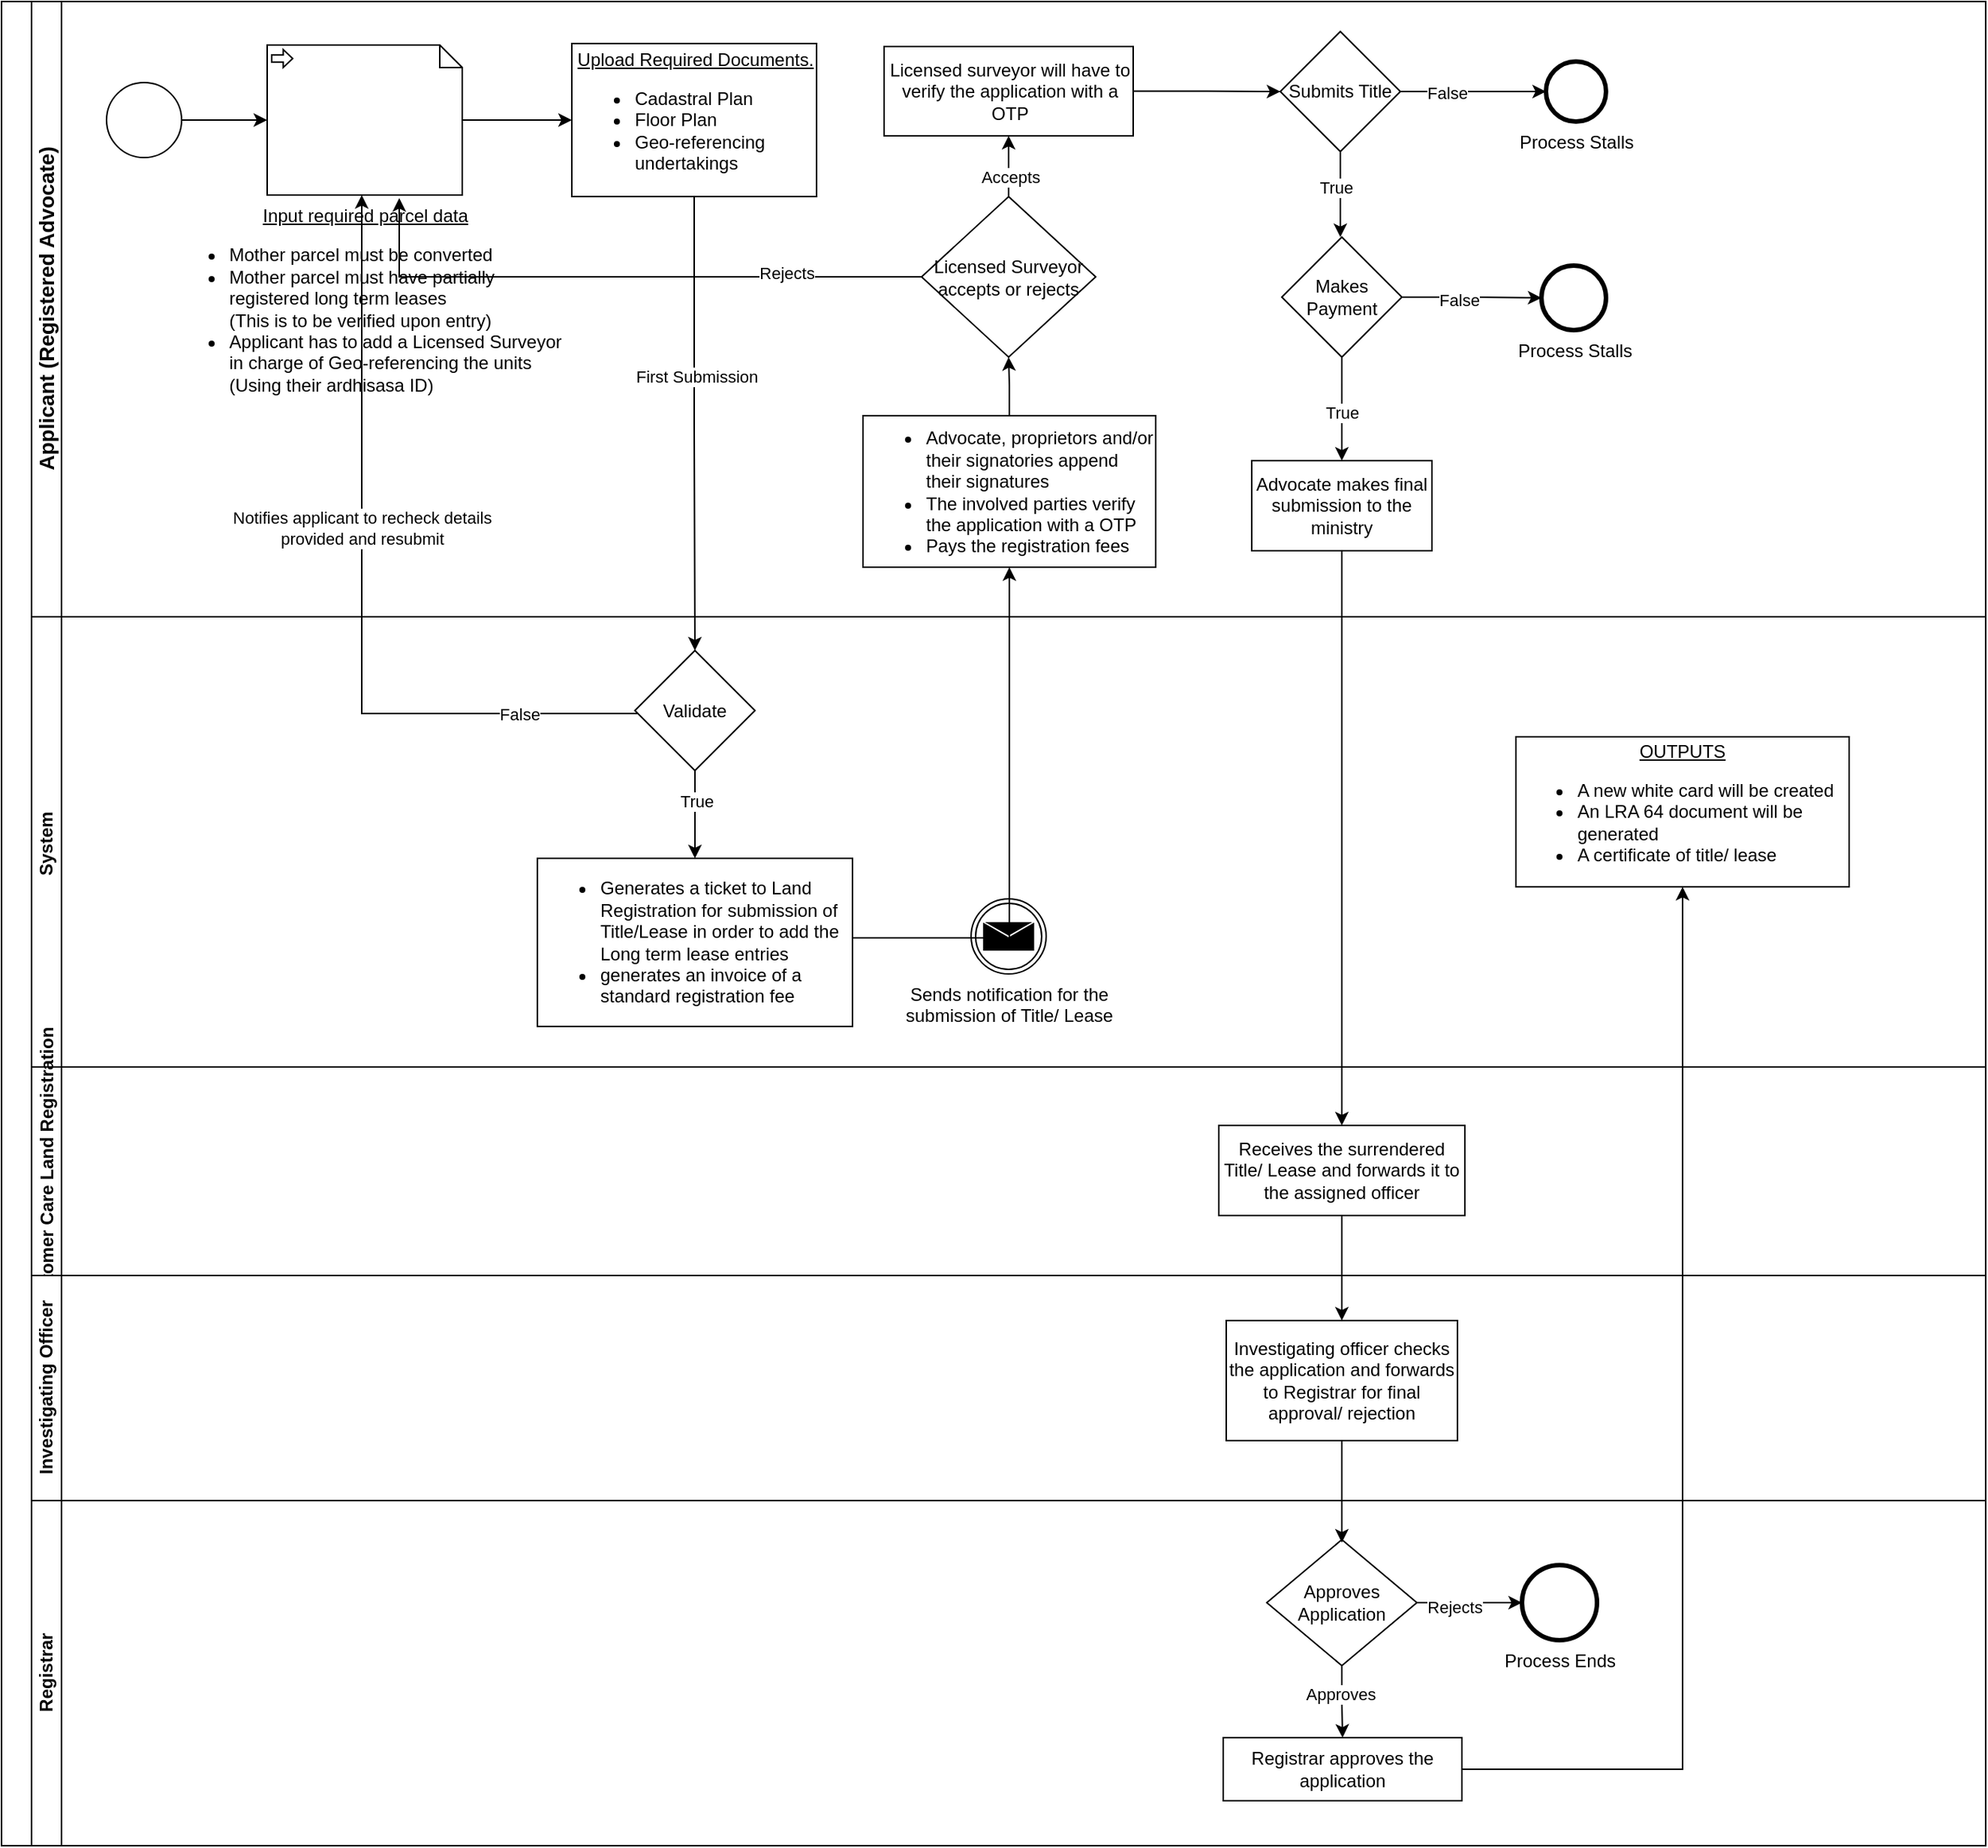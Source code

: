 <mxfile version="21.6.7" type="github">
  <diagram name="Page-1" id="zKLuLcW5GbtrUlBjLjGT">
    <mxGraphModel dx="839" dy="1934" grid="1" gridSize="10" guides="1" tooltips="1" connect="1" arrows="1" fold="1" page="1" pageScale="1" pageWidth="850" pageHeight="1100" math="0" shadow="0">
      <root>
        <mxCell id="0" />
        <mxCell id="1" parent="0" />
        <mxCell id="bkh3wVoVRuTMWUW65u7u-1" value="" style="swimlane;html=1;childLayout=stackLayout;resizeParent=1;resizeParentMax=0;horizontal=0;startSize=20;horizontalStack=0;whiteSpace=wrap;" vertex="1" parent="1">
          <mxGeometry x="38" y="-27" width="1322" height="1229" as="geometry" />
        </mxCell>
        <mxCell id="bkh3wVoVRuTMWUW65u7u-2" value="&lt;font style=&quot;font-size: 14px;&quot;&gt;Applicant (Registered Advocate)&lt;/font&gt;" style="swimlane;html=1;startSize=20;horizontal=0;" vertex="1" parent="bkh3wVoVRuTMWUW65u7u-1">
          <mxGeometry x="20" width="1302" height="410" as="geometry" />
        </mxCell>
        <mxCell id="bkh3wVoVRuTMWUW65u7u-3" value="" style="edgeStyle=orthogonalEdgeStyle;rounded=0;orthogonalLoop=1;jettySize=auto;html=1;entryX=0;entryY=0.5;entryDx=0;entryDy=0;entryPerimeter=0;" edge="1" parent="bkh3wVoVRuTMWUW65u7u-2" source="bkh3wVoVRuTMWUW65u7u-4" target="bkh3wVoVRuTMWUW65u7u-7">
          <mxGeometry relative="1" as="geometry">
            <mxPoint x="160" y="55" as="targetPoint" />
          </mxGeometry>
        </mxCell>
        <mxCell id="bkh3wVoVRuTMWUW65u7u-4" value="" style="points=[[0.145,0.145,0],[0.5,0,0],[0.855,0.145,0],[1,0.5,0],[0.855,0.855,0],[0.5,1,0],[0.145,0.855,0],[0,0.5,0]];shape=mxgraph.bpmn.event;html=1;verticalLabelPosition=bottom;labelBackgroundColor=#ffffff;verticalAlign=top;align=center;perimeter=ellipsePerimeter;outlineConnect=0;aspect=fixed;outline=standard;symbol=general;" vertex="1" parent="bkh3wVoVRuTMWUW65u7u-2">
          <mxGeometry x="50" y="54" width="50" height="50" as="geometry" />
        </mxCell>
        <mxCell id="bkh3wVoVRuTMWUW65u7u-5" value="&lt;div style=&quot;text-align: center;&quot;&gt;&lt;span style=&quot;background-color: initial;&quot;&gt;&lt;u&gt;Upload Required Documents.&lt;/u&gt;&lt;/span&gt;&lt;/div&gt;&lt;div style=&quot;&quot;&gt;&lt;ul&gt;&lt;li&gt;&lt;span style=&quot;background-color: initial;&quot;&gt;Cadastral Plan&lt;/span&gt;&lt;/li&gt;&lt;li&gt;&lt;span style=&quot;background-color: initial;&quot;&gt;Floor Plan&lt;/span&gt;&lt;/li&gt;&lt;li&gt;&lt;span style=&quot;background-color: initial;&quot;&gt;Geo-referencing undertakings&lt;/span&gt;&lt;/li&gt;&lt;/ul&gt;&lt;/div&gt;" style="whiteSpace=wrap;html=1;align=left;" vertex="1" parent="bkh3wVoVRuTMWUW65u7u-2">
          <mxGeometry x="360" y="28" width="163" height="102" as="geometry" />
        </mxCell>
        <mxCell id="bkh3wVoVRuTMWUW65u7u-6" value="" style="edgeStyle=orthogonalEdgeStyle;rounded=0;orthogonalLoop=1;jettySize=auto;html=1;" edge="1" parent="bkh3wVoVRuTMWUW65u7u-2" source="bkh3wVoVRuTMWUW65u7u-7" target="bkh3wVoVRuTMWUW65u7u-5">
          <mxGeometry relative="1" as="geometry" />
        </mxCell>
        <mxCell id="bkh3wVoVRuTMWUW65u7u-7" value="&lt;u&gt;Input required parcel data&lt;/u&gt;&lt;br&gt;&lt;ul style=&quot;&quot;&gt;&lt;li style=&quot;text-align: left;&quot;&gt;Mother parcel must be converted&lt;/li&gt;&lt;li style=&quot;text-align: left;&quot;&gt;Mother parcel must have partially&lt;br&gt;registered long term leases&lt;br&gt;(This is to be verified upon entry)&lt;/li&gt;&lt;li style=&quot;text-align: left;&quot;&gt;Applicant has to add a Licensed Surveyor&lt;br&gt;in charge of Geo-referencing the units&lt;br&gt;(Using their ardhisasa ID)&lt;/li&gt;&lt;/ul&gt;" style="shape=mxgraph.bpmn.data;labelPosition=center;verticalLabelPosition=bottom;align=center;verticalAlign=top;size=15;html=1;bpmnTransferType=input;" vertex="1" parent="bkh3wVoVRuTMWUW65u7u-2">
          <mxGeometry x="157" y="29" width="130" height="100" as="geometry" />
        </mxCell>
        <mxCell id="bkh3wVoVRuTMWUW65u7u-106" value="" style="edgeStyle=orthogonalEdgeStyle;rounded=0;orthogonalLoop=1;jettySize=auto;html=1;" edge="1" parent="bkh3wVoVRuTMWUW65u7u-2" source="bkh3wVoVRuTMWUW65u7u-10" target="bkh3wVoVRuTMWUW65u7u-11">
          <mxGeometry relative="1" as="geometry" />
        </mxCell>
        <mxCell id="bkh3wVoVRuTMWUW65u7u-110" value="False" style="edgeLabel;html=1;align=center;verticalAlign=middle;resizable=0;points=[];" vertex="1" connectable="0" parent="bkh3wVoVRuTMWUW65u7u-106">
          <mxGeometry x="-0.372" y="-1" relative="1" as="geometry">
            <mxPoint as="offset" />
          </mxGeometry>
        </mxCell>
        <mxCell id="bkh3wVoVRuTMWUW65u7u-112" value="" style="edgeStyle=orthogonalEdgeStyle;rounded=0;orthogonalLoop=1;jettySize=auto;html=1;" edge="1" parent="bkh3wVoVRuTMWUW65u7u-2" source="bkh3wVoVRuTMWUW65u7u-10">
          <mxGeometry relative="1" as="geometry">
            <mxPoint x="872" y="157" as="targetPoint" />
          </mxGeometry>
        </mxCell>
        <mxCell id="bkh3wVoVRuTMWUW65u7u-113" value="True" style="edgeLabel;html=1;align=center;verticalAlign=middle;resizable=0;points=[];" vertex="1" connectable="0" parent="bkh3wVoVRuTMWUW65u7u-112">
          <mxGeometry x="-0.178" y="-3" relative="1" as="geometry">
            <mxPoint as="offset" />
          </mxGeometry>
        </mxCell>
        <mxCell id="bkh3wVoVRuTMWUW65u7u-10" value="Submits Title" style="rhombus;whiteSpace=wrap;html=1;align=center;" vertex="1" parent="bkh3wVoVRuTMWUW65u7u-2">
          <mxGeometry x="832" y="20" width="80" height="80" as="geometry" />
        </mxCell>
        <mxCell id="bkh3wVoVRuTMWUW65u7u-11" value="Process Stalls" style="points=[[0.145,0.145,0],[0.5,0,0],[0.855,0.145,0],[1,0.5,0],[0.855,0.855,0],[0.5,1,0],[0.145,0.855,0],[0,0.5,0]];shape=mxgraph.bpmn.event;html=1;verticalLabelPosition=bottom;labelBackgroundColor=#ffffff;verticalAlign=top;align=center;perimeter=ellipsePerimeter;outlineConnect=0;aspect=fixed;outline=end;symbol=terminate2;" vertex="1" parent="bkh3wVoVRuTMWUW65u7u-2">
          <mxGeometry x="1009" y="40" width="40" height="40" as="geometry" />
        </mxCell>
        <mxCell id="bkh3wVoVRuTMWUW65u7u-12" value="Process Stalls" style="points=[[0.145,0.145,0],[0.5,0,0],[0.855,0.145,0],[1,0.5,0],[0.855,0.855,0],[0.5,1,0],[0.145,0.855,0],[0,0.5,0]];shape=mxgraph.bpmn.event;html=1;verticalLabelPosition=bottom;labelBackgroundColor=#ffffff;verticalAlign=top;align=center;perimeter=ellipsePerimeter;outlineConnect=0;aspect=fixed;outline=end;symbol=terminate2;" vertex="1" parent="bkh3wVoVRuTMWUW65u7u-2">
          <mxGeometry x="1006" y="176" width="43" height="43" as="geometry" />
        </mxCell>
        <mxCell id="bkh3wVoVRuTMWUW65u7u-53" value="" style="edgeStyle=orthogonalEdgeStyle;rounded=0;orthogonalLoop=1;jettySize=auto;html=1;exitX=0;exitY=0.5;exitDx=0;exitDy=0;" edge="1" parent="bkh3wVoVRuTMWUW65u7u-2">
          <mxGeometry relative="1" as="geometry">
            <mxPoint x="220" y="129" as="targetPoint" />
            <Array as="points">
              <mxPoint x="220" y="475" />
            </Array>
            <mxPoint x="432" y="474.5" as="sourcePoint" />
          </mxGeometry>
        </mxCell>
        <mxCell id="bkh3wVoVRuTMWUW65u7u-54" value="False" style="edgeLabel;html=1;align=center;verticalAlign=middle;resizable=0;points=[];" vertex="1" connectable="0" parent="bkh3wVoVRuTMWUW65u7u-53">
          <mxGeometry x="-0.617" y="-1" relative="1" as="geometry">
            <mxPoint y="1" as="offset" />
          </mxGeometry>
        </mxCell>
        <mxCell id="bkh3wVoVRuTMWUW65u7u-55" value="Notifies applicant to recheck details&lt;br&gt;provided and resubmit" style="edgeLabel;html=1;align=center;verticalAlign=middle;resizable=0;points=[];" vertex="1" connectable="0" parent="bkh3wVoVRuTMWUW65u7u-53">
          <mxGeometry x="0.206" relative="1" as="geometry">
            <mxPoint as="offset" />
          </mxGeometry>
        </mxCell>
        <mxCell id="bkh3wVoVRuTMWUW65u7u-101" value="" style="edgeStyle=orthogonalEdgeStyle;rounded=0;orthogonalLoop=1;jettySize=auto;html=1;entryX=0.677;entryY=1.02;entryDx=0;entryDy=0;entryPerimeter=0;" edge="1" parent="bkh3wVoVRuTMWUW65u7u-2" source="bkh3wVoVRuTMWUW65u7u-95" target="bkh3wVoVRuTMWUW65u7u-7">
          <mxGeometry relative="1" as="geometry">
            <mxPoint x="514" y="227" as="targetPoint" />
          </mxGeometry>
        </mxCell>
        <mxCell id="bkh3wVoVRuTMWUW65u7u-102" value="Rejects" style="edgeLabel;html=1;align=center;verticalAlign=middle;resizable=0;points=[];" vertex="1" connectable="0" parent="bkh3wVoVRuTMWUW65u7u-101">
          <mxGeometry x="-0.548" y="-3" relative="1" as="geometry">
            <mxPoint as="offset" />
          </mxGeometry>
        </mxCell>
        <mxCell id="bkh3wVoVRuTMWUW65u7u-104" value="" style="edgeStyle=orthogonalEdgeStyle;rounded=0;orthogonalLoop=1;jettySize=auto;html=1;" edge="1" parent="bkh3wVoVRuTMWUW65u7u-2" source="bkh3wVoVRuTMWUW65u7u-95" target="bkh3wVoVRuTMWUW65u7u-103">
          <mxGeometry relative="1" as="geometry" />
        </mxCell>
        <mxCell id="bkh3wVoVRuTMWUW65u7u-109" value="Accepts" style="edgeLabel;html=1;align=center;verticalAlign=middle;resizable=0;points=[];" vertex="1" connectable="0" parent="bkh3wVoVRuTMWUW65u7u-104">
          <mxGeometry x="-0.355" y="-1" relative="1" as="geometry">
            <mxPoint as="offset" />
          </mxGeometry>
        </mxCell>
        <mxCell id="bkh3wVoVRuTMWUW65u7u-95" value="Licensed Surveyor&lt;br&gt;accepts or rejects" style="rhombus;whiteSpace=wrap;html=1;" vertex="1" parent="bkh3wVoVRuTMWUW65u7u-2">
          <mxGeometry x="593" y="130" width="116" height="107" as="geometry" />
        </mxCell>
        <mxCell id="bkh3wVoVRuTMWUW65u7u-105" value="" style="edgeStyle=orthogonalEdgeStyle;rounded=0;orthogonalLoop=1;jettySize=auto;html=1;" edge="1" parent="bkh3wVoVRuTMWUW65u7u-2" source="bkh3wVoVRuTMWUW65u7u-103" target="bkh3wVoVRuTMWUW65u7u-10">
          <mxGeometry relative="1" as="geometry" />
        </mxCell>
        <mxCell id="bkh3wVoVRuTMWUW65u7u-103" value="&lt;div style=&quot;text-align: center;&quot;&gt;&lt;span style=&quot;background-color: initial;&quot;&gt;Licensed surveyor will have to verify the application with a OTP&lt;/span&gt;&lt;/div&gt;" style="whiteSpace=wrap;html=1;align=left;" vertex="1" parent="bkh3wVoVRuTMWUW65u7u-2">
          <mxGeometry x="568" y="30" width="166" height="59.5" as="geometry" />
        </mxCell>
        <mxCell id="bkh3wVoVRuTMWUW65u7u-111" value="Advocate makes final submission to the ministry" style="whiteSpace=wrap;html=1;" vertex="1" parent="bkh3wVoVRuTMWUW65u7u-2">
          <mxGeometry x="813" y="306" width="120" height="60" as="geometry" />
        </mxCell>
        <mxCell id="bkh3wVoVRuTMWUW65u7u-121" value="" style="edgeStyle=orthogonalEdgeStyle;rounded=0;orthogonalLoop=1;jettySize=auto;html=1;" edge="1" parent="bkh3wVoVRuTMWUW65u7u-2" source="bkh3wVoVRuTMWUW65u7u-120" target="bkh3wVoVRuTMWUW65u7u-111">
          <mxGeometry relative="1" as="geometry" />
        </mxCell>
        <mxCell id="bkh3wVoVRuTMWUW65u7u-124" value="True" style="edgeLabel;html=1;align=center;verticalAlign=middle;resizable=0;points=[];" vertex="1" connectable="0" parent="bkh3wVoVRuTMWUW65u7u-121">
          <mxGeometry x="0.061" relative="1" as="geometry">
            <mxPoint as="offset" />
          </mxGeometry>
        </mxCell>
        <mxCell id="bkh3wVoVRuTMWUW65u7u-122" value="" style="edgeStyle=orthogonalEdgeStyle;rounded=0;orthogonalLoop=1;jettySize=auto;html=1;" edge="1" parent="bkh3wVoVRuTMWUW65u7u-2" source="bkh3wVoVRuTMWUW65u7u-120" target="bkh3wVoVRuTMWUW65u7u-12">
          <mxGeometry relative="1" as="geometry" />
        </mxCell>
        <mxCell id="bkh3wVoVRuTMWUW65u7u-123" value="False" style="edgeLabel;html=1;align=center;verticalAlign=middle;resizable=0;points=[];" vertex="1" connectable="0" parent="bkh3wVoVRuTMWUW65u7u-122">
          <mxGeometry x="-0.187" y="-2" relative="1" as="geometry">
            <mxPoint as="offset" />
          </mxGeometry>
        </mxCell>
        <mxCell id="bkh3wVoVRuTMWUW65u7u-120" value="Makes Payment" style="rhombus;whiteSpace=wrap;html=1;" vertex="1" parent="bkh3wVoVRuTMWUW65u7u-2">
          <mxGeometry x="833" y="157" width="80" height="80" as="geometry" />
        </mxCell>
        <mxCell id="bkh3wVoVRuTMWUW65u7u-19" value="System&amp;nbsp;" style="swimlane;html=1;startSize=20;horizontal=0;" vertex="1" parent="bkh3wVoVRuTMWUW65u7u-1">
          <mxGeometry x="20" y="410" width="1302" height="300" as="geometry" />
        </mxCell>
        <mxCell id="bkh3wVoVRuTMWUW65u7u-20" value="Validate" style="rhombus;whiteSpace=wrap;html=1;align=center;" vertex="1" parent="bkh3wVoVRuTMWUW65u7u-19">
          <mxGeometry x="402" y="22.5" width="80" height="80" as="geometry" />
        </mxCell>
        <mxCell id="bkh3wVoVRuTMWUW65u7u-21" value="&lt;ul&gt;&lt;li&gt;Generates a ticket to Land Registration for submission of Title/Lease in order to add the Long term lease entries&lt;/li&gt;&lt;li&gt;generates an invoice of a standard registration fee&lt;/li&gt;&lt;/ul&gt;" style="whiteSpace=wrap;html=1;align=left;" vertex="1" parent="bkh3wVoVRuTMWUW65u7u-19">
          <mxGeometry x="337" y="161" width="210" height="112" as="geometry" />
        </mxCell>
        <mxCell id="bkh3wVoVRuTMWUW65u7u-22" value="" style="edgeStyle=orthogonalEdgeStyle;rounded=0;orthogonalLoop=1;jettySize=auto;html=1;" edge="1" parent="bkh3wVoVRuTMWUW65u7u-19" source="bkh3wVoVRuTMWUW65u7u-20" target="bkh3wVoVRuTMWUW65u7u-21">
          <mxGeometry relative="1" as="geometry" />
        </mxCell>
        <mxCell id="bkh3wVoVRuTMWUW65u7u-23" value="True" style="edgeLabel;html=1;align=center;verticalAlign=middle;resizable=0;points=[];" vertex="1" connectable="0" parent="bkh3wVoVRuTMWUW65u7u-22">
          <mxGeometry x="-0.298" y="1" relative="1" as="geometry">
            <mxPoint as="offset" />
          </mxGeometry>
        </mxCell>
        <mxCell id="bkh3wVoVRuTMWUW65u7u-24" value="Sends notification for the&lt;br&gt;submission of Title/ Lease" style="points=[[0.145,0.145,0],[0.5,0,0],[0.855,0.145,0],[1,0.5,0],[0.855,0.855,0],[0.5,1,0],[0.145,0.855,0],[0,0.5,0]];shape=mxgraph.bpmn.event;html=1;verticalLabelPosition=bottom;labelBackgroundColor=#ffffff;verticalAlign=top;align=center;perimeter=ellipsePerimeter;outlineConnect=0;aspect=fixed;outline=throwing;symbol=message;" vertex="1" parent="bkh3wVoVRuTMWUW65u7u-19">
          <mxGeometry x="626" y="188" width="50" height="50" as="geometry" />
        </mxCell>
        <mxCell id="bkh3wVoVRuTMWUW65u7u-130" value="&lt;div style=&quot;&quot;&gt;&lt;u style=&quot;background-color: initial;&quot;&gt;OUTPUTS&lt;/u&gt;&lt;/div&gt;&lt;ul style=&quot;&quot;&gt;&lt;li style=&quot;text-align: left;&quot;&gt;A new white card will be created&lt;/li&gt;&lt;li style=&quot;text-align: left;&quot;&gt;An LRA 64 document will be generated&lt;/li&gt;&lt;li style=&quot;text-align: left;&quot;&gt;A certificate of title/ lease&lt;/li&gt;&lt;/ul&gt;" style="whiteSpace=wrap;html=1;align=center;" vertex="1" parent="bkh3wVoVRuTMWUW65u7u-19">
          <mxGeometry x="989" y="80" width="222" height="100" as="geometry" />
        </mxCell>
        <mxCell id="bkh3wVoVRuTMWUW65u7u-32" value="Customer Care Land Registration" style="swimlane;html=1;startSize=20;horizontal=0;" vertex="1" parent="bkh3wVoVRuTMWUW65u7u-1">
          <mxGeometry x="20" y="710" width="1302" height="139" as="geometry" />
        </mxCell>
        <mxCell id="bkh3wVoVRuTMWUW65u7u-34" value="Receives the surrendered Title/ Lease and forwards it to the assigned officer" style="whiteSpace=wrap;html=1;" vertex="1" parent="bkh3wVoVRuTMWUW65u7u-32">
          <mxGeometry x="791" y="39" width="164" height="60" as="geometry" />
        </mxCell>
        <mxCell id="bkh3wVoVRuTMWUW65u7u-51" value="" style="edgeStyle=orthogonalEdgeStyle;rounded=0;orthogonalLoop=1;jettySize=auto;html=1;" edge="1" parent="bkh3wVoVRuTMWUW65u7u-1" source="bkh3wVoVRuTMWUW65u7u-5" target="bkh3wVoVRuTMWUW65u7u-20">
          <mxGeometry relative="1" as="geometry" />
        </mxCell>
        <mxCell id="bkh3wVoVRuTMWUW65u7u-52" value="First Submission" style="edgeLabel;html=1;align=center;verticalAlign=middle;resizable=0;points=[];" vertex="1" connectable="0" parent="bkh3wVoVRuTMWUW65u7u-51">
          <mxGeometry x="-0.209" y="1" relative="1" as="geometry">
            <mxPoint as="offset" />
          </mxGeometry>
        </mxCell>
        <mxCell id="bkh3wVoVRuTMWUW65u7u-80" value="Investigating Officer" style="swimlane;html=1;startSize=20;horizontal=0;" vertex="1" parent="bkh3wVoVRuTMWUW65u7u-1">
          <mxGeometry x="20" y="849" width="1302" height="150" as="geometry" />
        </mxCell>
        <mxCell id="bkh3wVoVRuTMWUW65u7u-81" value="Investigating officer checks the application and forwards to Registrar for final approval/ rejection" style="whiteSpace=wrap;html=1;" vertex="1" parent="bkh3wVoVRuTMWUW65u7u-80">
          <mxGeometry x="796" y="30" width="154" height="80" as="geometry" />
        </mxCell>
        <mxCell id="bkh3wVoVRuTMWUW65u7u-82" value="Registrar" style="swimlane;html=1;startSize=20;horizontal=0;" vertex="1" parent="bkh3wVoVRuTMWUW65u7u-1">
          <mxGeometry x="20" y="999" width="1302" height="230" as="geometry" />
        </mxCell>
        <mxCell id="bkh3wVoVRuTMWUW65u7u-83" value="Registrar approves the application" style="whiteSpace=wrap;html=1;" vertex="1" parent="bkh3wVoVRuTMWUW65u7u-82">
          <mxGeometry x="794" y="158" width="159" height="42" as="geometry" />
        </mxCell>
        <mxCell id="bkh3wVoVRuTMWUW65u7u-38" value="Process Ends" style="points=[[0.145,0.145,0],[0.5,0,0],[0.855,0.145,0],[1,0.5,0],[0.855,0.855,0],[0.5,1,0],[0.145,0.855,0],[0,0.5,0]];shape=mxgraph.bpmn.event;html=1;verticalLabelPosition=bottom;labelBackgroundColor=#ffffff;verticalAlign=top;align=center;perimeter=ellipsePerimeter;outlineConnect=0;aspect=fixed;outline=end;symbol=terminate2;" vertex="1" parent="bkh3wVoVRuTMWUW65u7u-82">
          <mxGeometry x="993" y="43" width="50" height="50" as="geometry" />
        </mxCell>
        <mxCell id="bkh3wVoVRuTMWUW65u7u-126" value="" style="edgeStyle=orthogonalEdgeStyle;rounded=0;orthogonalLoop=1;jettySize=auto;html=1;" edge="1" parent="bkh3wVoVRuTMWUW65u7u-82" source="bkh3wVoVRuTMWUW65u7u-125" target="bkh3wVoVRuTMWUW65u7u-83">
          <mxGeometry relative="1" as="geometry" />
        </mxCell>
        <mxCell id="bkh3wVoVRuTMWUW65u7u-128" value="Approves" style="edgeLabel;html=1;align=center;verticalAlign=middle;resizable=0;points=[];" vertex="1" connectable="0" parent="bkh3wVoVRuTMWUW65u7u-126">
          <mxGeometry x="-0.216" y="-1" relative="1" as="geometry">
            <mxPoint as="offset" />
          </mxGeometry>
        </mxCell>
        <mxCell id="bkh3wVoVRuTMWUW65u7u-127" value="" style="edgeStyle=orthogonalEdgeStyle;rounded=0;orthogonalLoop=1;jettySize=auto;html=1;" edge="1" parent="bkh3wVoVRuTMWUW65u7u-82" source="bkh3wVoVRuTMWUW65u7u-125" target="bkh3wVoVRuTMWUW65u7u-38">
          <mxGeometry relative="1" as="geometry" />
        </mxCell>
        <mxCell id="bkh3wVoVRuTMWUW65u7u-129" value="Rejects" style="edgeLabel;html=1;align=center;verticalAlign=middle;resizable=0;points=[];" vertex="1" connectable="0" parent="bkh3wVoVRuTMWUW65u7u-127">
          <mxGeometry x="-0.286" y="-3" relative="1" as="geometry">
            <mxPoint as="offset" />
          </mxGeometry>
        </mxCell>
        <mxCell id="bkh3wVoVRuTMWUW65u7u-125" value="Approves Application" style="rhombus;whiteSpace=wrap;html=1;" vertex="1" parent="bkh3wVoVRuTMWUW65u7u-82">
          <mxGeometry x="823" y="26" width="100" height="84" as="geometry" />
        </mxCell>
        <mxCell id="bkh3wVoVRuTMWUW65u7u-89" value="" style="edgeStyle=orthogonalEdgeStyle;rounded=0;orthogonalLoop=1;jettySize=auto;html=1;" edge="1" parent="bkh3wVoVRuTMWUW65u7u-1" source="bkh3wVoVRuTMWUW65u7u-81">
          <mxGeometry relative="1" as="geometry">
            <mxPoint x="893" y="1027" as="targetPoint" />
          </mxGeometry>
        </mxCell>
        <mxCell id="bkh3wVoVRuTMWUW65u7u-115" value="" style="edgeStyle=orthogonalEdgeStyle;rounded=0;orthogonalLoop=1;jettySize=auto;html=1;entryX=0.5;entryY=0;entryDx=0;entryDy=0;" edge="1" parent="bkh3wVoVRuTMWUW65u7u-1" source="bkh3wVoVRuTMWUW65u7u-111" target="bkh3wVoVRuTMWUW65u7u-34">
          <mxGeometry relative="1" as="geometry">
            <mxPoint x="893" y="672" as="targetPoint" />
          </mxGeometry>
        </mxCell>
        <mxCell id="bkh3wVoVRuTMWUW65u7u-119" value="" style="edgeStyle=orthogonalEdgeStyle;rounded=0;orthogonalLoop=1;jettySize=auto;html=1;" edge="1" parent="bkh3wVoVRuTMWUW65u7u-1" source="bkh3wVoVRuTMWUW65u7u-34" target="bkh3wVoVRuTMWUW65u7u-81">
          <mxGeometry relative="1" as="geometry" />
        </mxCell>
        <mxCell id="bkh3wVoVRuTMWUW65u7u-131" value="" style="edgeStyle=orthogonalEdgeStyle;rounded=0;orthogonalLoop=1;jettySize=auto;html=1;" edge="1" parent="bkh3wVoVRuTMWUW65u7u-1" source="bkh3wVoVRuTMWUW65u7u-83" target="bkh3wVoVRuTMWUW65u7u-130">
          <mxGeometry relative="1" as="geometry" />
        </mxCell>
        <mxCell id="bkh3wVoVRuTMWUW65u7u-96" value="" style="edgeStyle=orthogonalEdgeStyle;rounded=0;orthogonalLoop=1;jettySize=auto;html=1;" edge="1" parent="1" source="bkh3wVoVRuTMWUW65u7u-92" target="bkh3wVoVRuTMWUW65u7u-95">
          <mxGeometry relative="1" as="geometry" />
        </mxCell>
        <mxCell id="bkh3wVoVRuTMWUW65u7u-92" value="&lt;ul&gt;&lt;li&gt;Advocate, proprietors and/or their signatories append their signatures&lt;/li&gt;&lt;li&gt;The involved parties verify the application with a OTP&lt;/li&gt;&lt;li&gt;Pays the registration fees&lt;/li&gt;&lt;/ul&gt;" style="whiteSpace=wrap;html=1;align=left;" vertex="1" parent="1">
          <mxGeometry x="612" y="249" width="195" height="101" as="geometry" />
        </mxCell>
        <mxCell id="bkh3wVoVRuTMWUW65u7u-58" value="" style="edgeStyle=orthogonalEdgeStyle;rounded=0;orthogonalLoop=1;jettySize=auto;html=1;exitX=1;exitY=0.5;exitDx=0;exitDy=0;entryX=0.5;entryY=1;entryDx=0;entryDy=0;" edge="1" parent="1" source="bkh3wVoVRuTMWUW65u7u-21" target="bkh3wVoVRuTMWUW65u7u-92">
          <mxGeometry relative="1" as="geometry">
            <mxPoint x="578" y="579.5" as="sourcePoint" />
            <mxPoint x="696" y="380" as="targetPoint" />
            <Array as="points">
              <mxPoint x="605" y="597" />
              <mxPoint x="710" y="597" />
            </Array>
          </mxGeometry>
        </mxCell>
      </root>
    </mxGraphModel>
  </diagram>
</mxfile>
